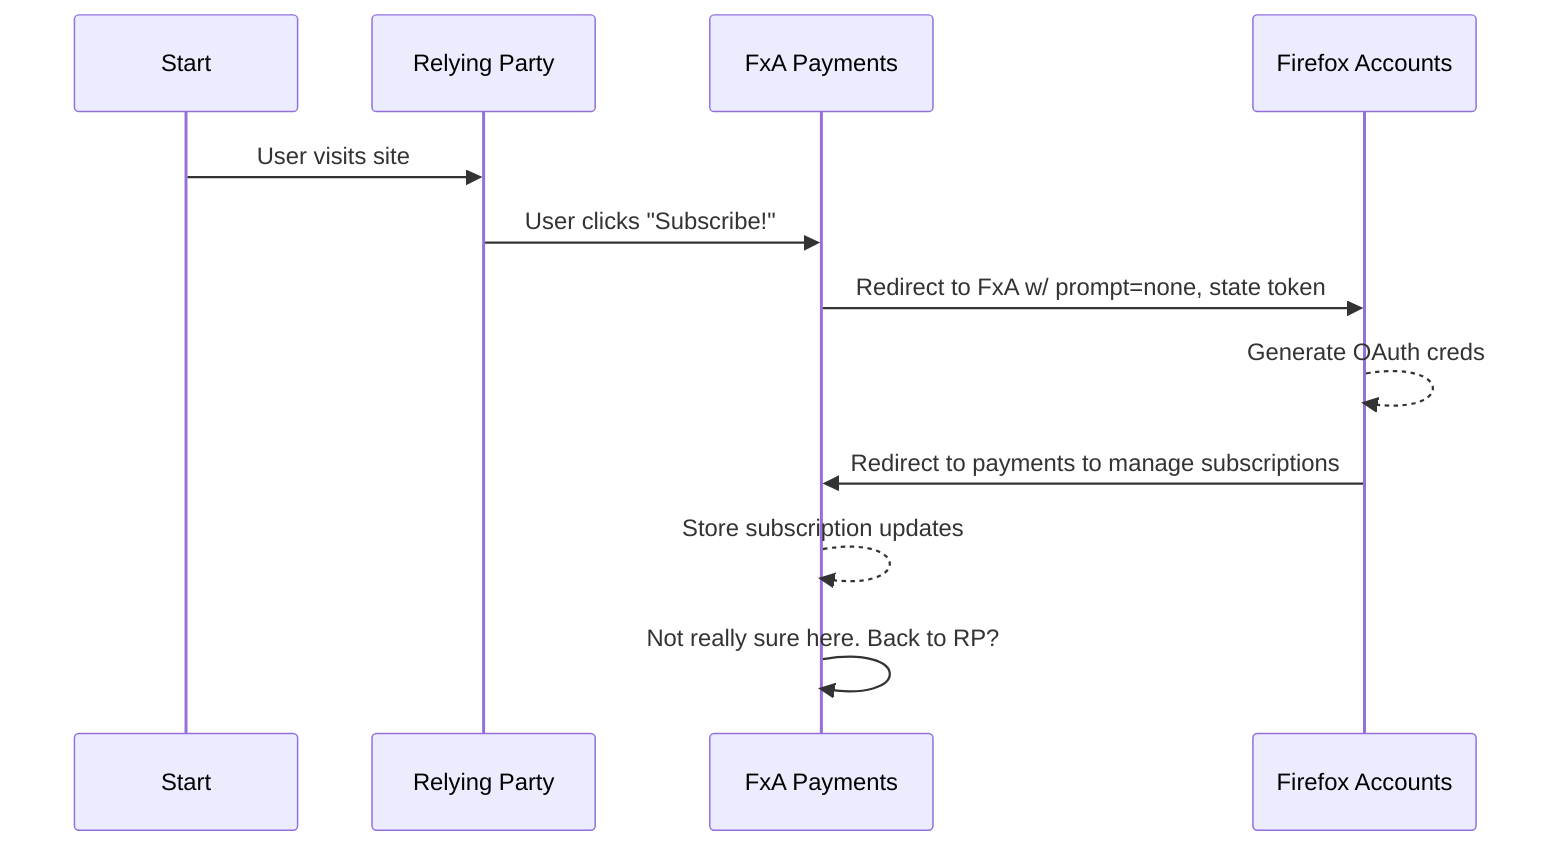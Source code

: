 sequenceDiagram
participant UA as Start
participant RP as Relying Party
participant FxAP as FxA Payments
participant FxA as Firefox Accounts

UA->>RP: User visits site
RP->>FxAP: User clicks "Subscribe!"
FxAP->>FxA: Redirect to FxA w/ prompt=none, state token
FxA-->>FxA: Generate OAuth creds
FxA->>FxAP: Redirect to payments to manage subscriptions
FxAP-->>FxAP: Store subscription updates
FxAP->>FxAP: Not really sure here. Back to RP?
